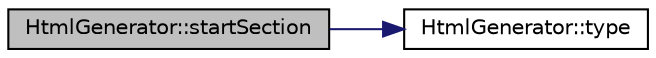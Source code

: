 digraph "HtmlGenerator::startSection"
{
 // LATEX_PDF_SIZE
  edge [fontname="Helvetica",fontsize="10",labelfontname="Helvetica",labelfontsize="10"];
  node [fontname="Helvetica",fontsize="10",shape=record];
  rankdir="LR";
  Node1 [label="HtmlGenerator::startSection",height=0.2,width=0.4,color="black", fillcolor="grey75", style="filled", fontcolor="black",tooltip=" "];
  Node1 -> Node2 [color="midnightblue",fontsize="10",style="solid"];
  Node2 [label="HtmlGenerator::type",height=0.2,width=0.4,color="black", fillcolor="white", style="filled",URL="$classHtmlGenerator.html#aae836d8c45209e95d047a4dfb5e09c33",tooltip=" "];
}
